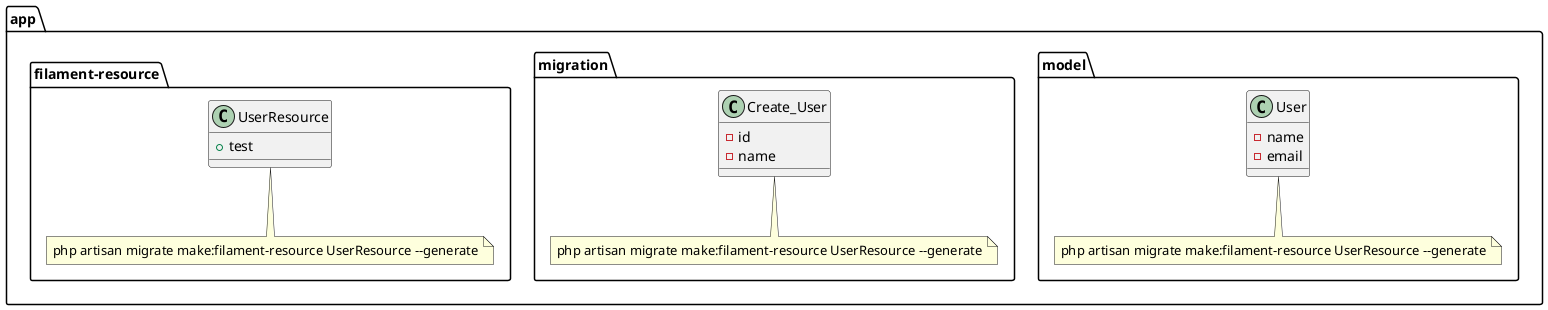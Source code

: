 @startuml

package app{
    package model {
        class User{
        -name
        -email
        }
        note bottom: php artisan migrate make:filament-resource UserResource --generate
    }
    package migration{
        class Create_User{
        -id
        -name
        }
        note bottom: php artisan migrate make:filament-resource UserResource --generate
    }

    package filament-resource{
        class UserResource{
        +test
        }
        note bottom: php artisan migrate make:filament-resource UserResource --generate
    }

}


@enduml